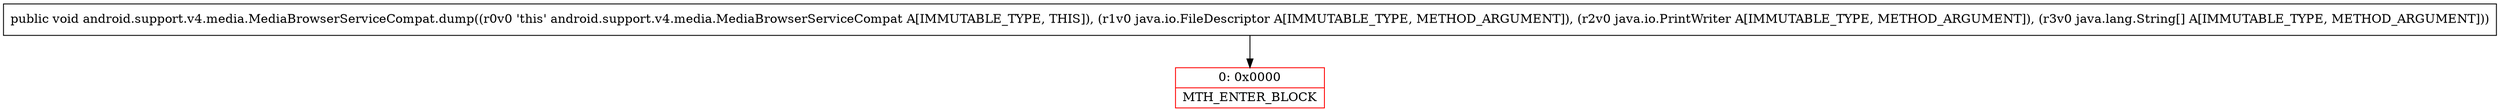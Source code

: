 digraph "CFG forandroid.support.v4.media.MediaBrowserServiceCompat.dump(Ljava\/io\/FileDescriptor;Ljava\/io\/PrintWriter;[Ljava\/lang\/String;)V" {
subgraph cluster_Region_1062945711 {
label = "R(0)";
node [shape=record,color=blue];
}
Node_0 [shape=record,color=red,label="{0\:\ 0x0000|MTH_ENTER_BLOCK\l}"];
MethodNode[shape=record,label="{public void android.support.v4.media.MediaBrowserServiceCompat.dump((r0v0 'this' android.support.v4.media.MediaBrowserServiceCompat A[IMMUTABLE_TYPE, THIS]), (r1v0 java.io.FileDescriptor A[IMMUTABLE_TYPE, METHOD_ARGUMENT]), (r2v0 java.io.PrintWriter A[IMMUTABLE_TYPE, METHOD_ARGUMENT]), (r3v0 java.lang.String[] A[IMMUTABLE_TYPE, METHOD_ARGUMENT])) }"];
MethodNode -> Node_0;
}

